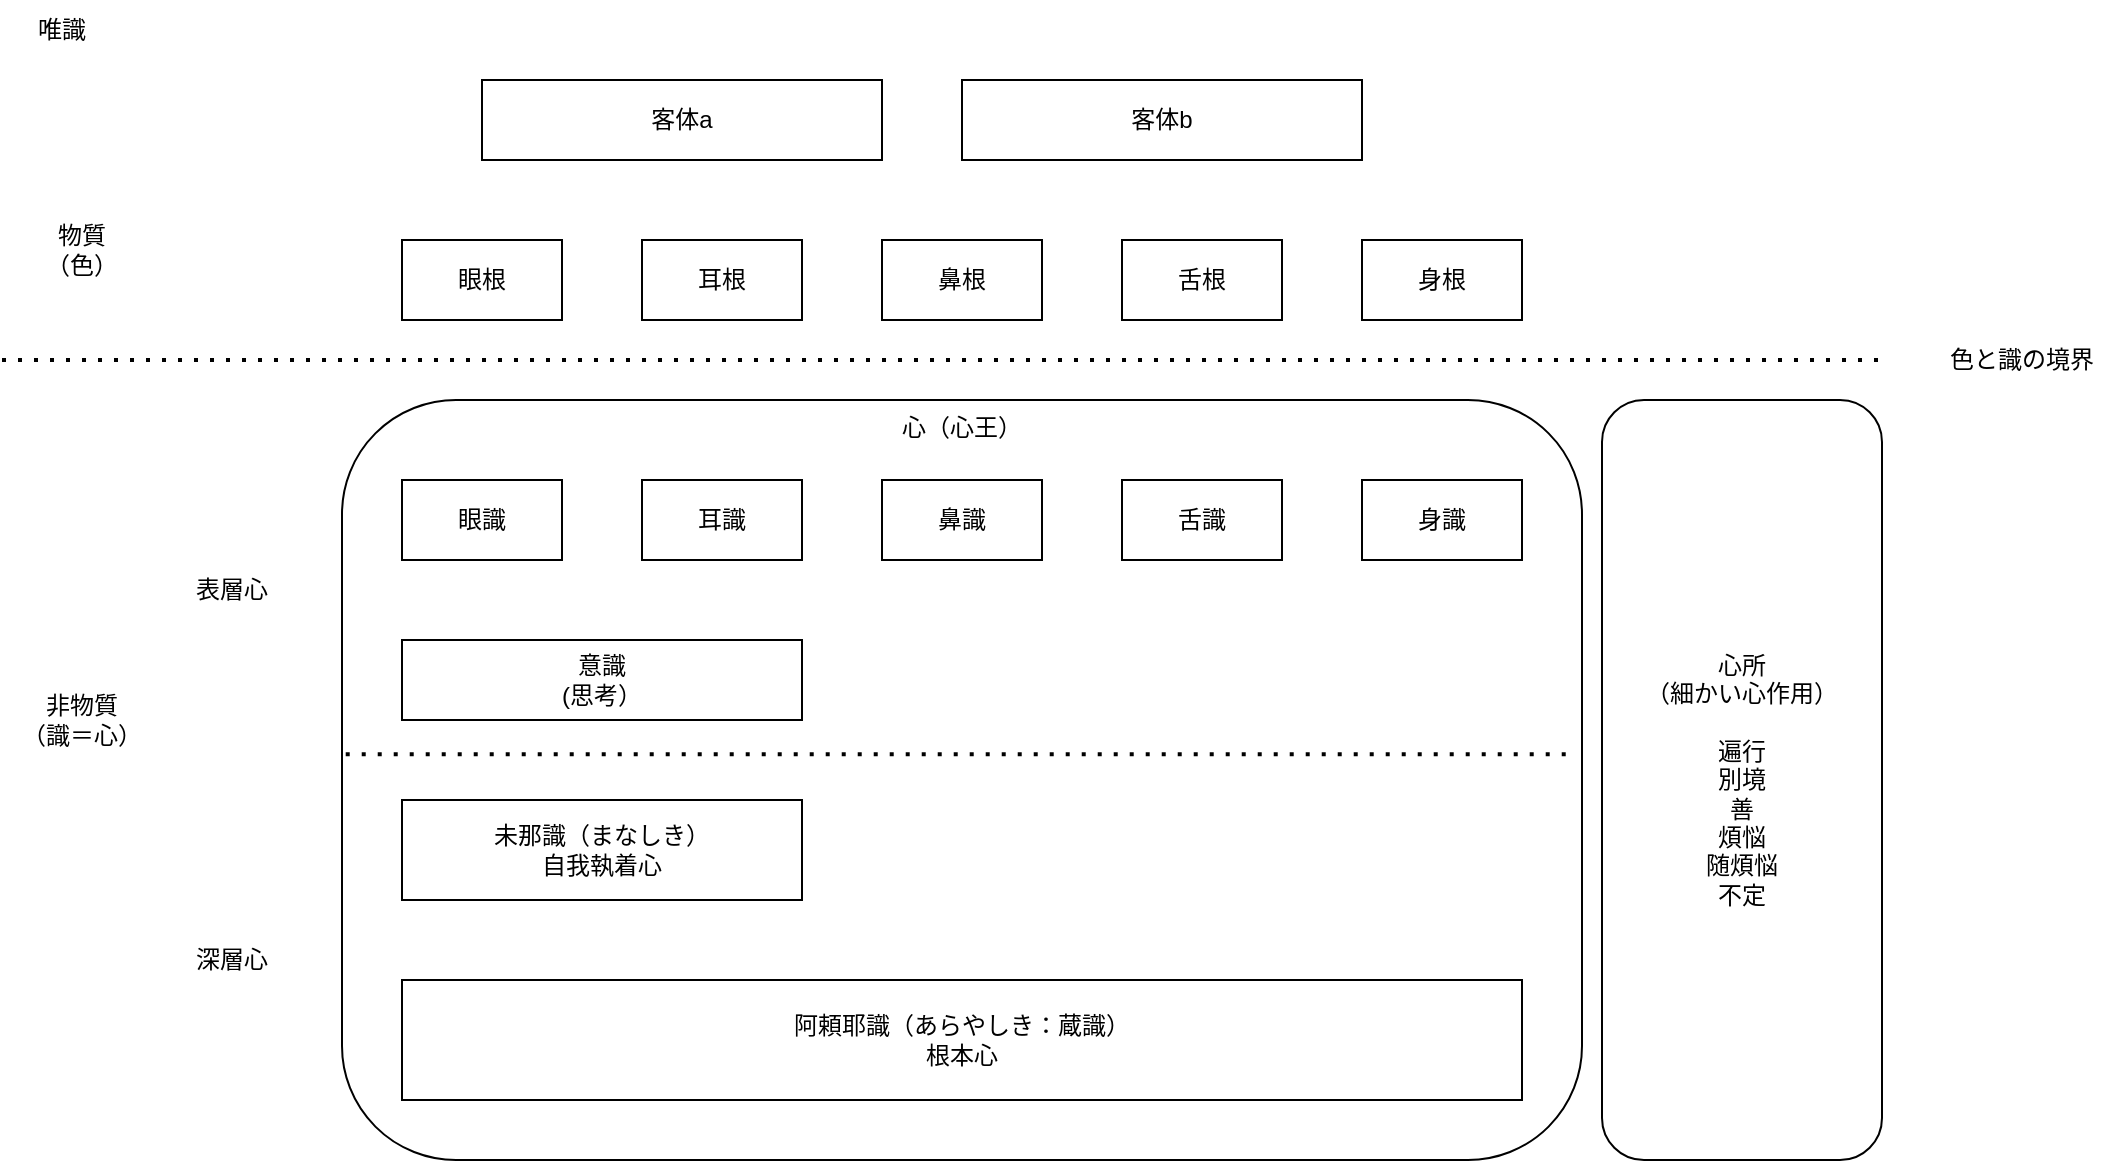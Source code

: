 <mxfile version="26.2.12">
  <diagram name="ページ1" id="zA_1xzTe9RWHRpK8hbB6">
    <mxGraphModel dx="1124" dy="807" grid="1" gridSize="10" guides="1" tooltips="1" connect="1" arrows="1" fold="1" page="1" pageScale="1" pageWidth="1169" pageHeight="827" math="0" shadow="0">
      <root>
        <mxCell id="0" />
        <mxCell id="1" parent="0" />
        <mxCell id="ilXZ_e5D9jU88AS-f011-19" value="心（心王）" style="rounded=1;whiteSpace=wrap;html=1;verticalAlign=top;" vertex="1" parent="1">
          <mxGeometry x="250" y="240" width="620" height="380" as="geometry" />
        </mxCell>
        <mxCell id="cM_kvoNp911ET9y7y-Xn-1" value="唯識" style="text;html=1;align=center;verticalAlign=middle;whiteSpace=wrap;rounded=0;" parent="1" vertex="1">
          <mxGeometry x="80" y="40" width="60" height="30" as="geometry" />
        </mxCell>
        <mxCell id="ilXZ_e5D9jU88AS-f011-1" value="物質&lt;div&gt;（色）&lt;/div&gt;" style="text;html=1;align=center;verticalAlign=middle;whiteSpace=wrap;rounded=0;" vertex="1" parent="1">
          <mxGeometry x="80" y="140" width="80" height="50" as="geometry" />
        </mxCell>
        <mxCell id="ilXZ_e5D9jU88AS-f011-2" value="非物質&lt;div&gt;（識＝心）&lt;/div&gt;" style="text;html=1;align=center;verticalAlign=middle;whiteSpace=wrap;rounded=0;" vertex="1" parent="1">
          <mxGeometry x="80" y="360" width="80" height="80" as="geometry" />
        </mxCell>
        <mxCell id="ilXZ_e5D9jU88AS-f011-3" value="眼根" style="rounded=0;whiteSpace=wrap;html=1;" vertex="1" parent="1">
          <mxGeometry x="280" y="160" width="80" height="40" as="geometry" />
        </mxCell>
        <mxCell id="ilXZ_e5D9jU88AS-f011-4" value="耳根" style="rounded=0;whiteSpace=wrap;html=1;" vertex="1" parent="1">
          <mxGeometry x="400" y="160" width="80" height="40" as="geometry" />
        </mxCell>
        <mxCell id="ilXZ_e5D9jU88AS-f011-5" value="鼻根" style="rounded=0;whiteSpace=wrap;html=1;" vertex="1" parent="1">
          <mxGeometry x="520" y="160" width="80" height="40" as="geometry" />
        </mxCell>
        <mxCell id="ilXZ_e5D9jU88AS-f011-6" value="舌根" style="rounded=0;whiteSpace=wrap;html=1;" vertex="1" parent="1">
          <mxGeometry x="640" y="160" width="80" height="40" as="geometry" />
        </mxCell>
        <mxCell id="ilXZ_e5D9jU88AS-f011-7" value="身根" style="rounded=0;whiteSpace=wrap;html=1;" vertex="1" parent="1">
          <mxGeometry x="760" y="160" width="80" height="40" as="geometry" />
        </mxCell>
        <mxCell id="ilXZ_e5D9jU88AS-f011-8" value="耳識" style="rounded=0;whiteSpace=wrap;html=1;" vertex="1" parent="1">
          <mxGeometry x="400" y="280" width="80" height="40" as="geometry" />
        </mxCell>
        <mxCell id="ilXZ_e5D9jU88AS-f011-9" value="眼識" style="rounded=0;whiteSpace=wrap;html=1;" vertex="1" parent="1">
          <mxGeometry x="280" y="280" width="80" height="40" as="geometry" />
        </mxCell>
        <mxCell id="ilXZ_e5D9jU88AS-f011-10" value="鼻識" style="rounded=0;whiteSpace=wrap;html=1;" vertex="1" parent="1">
          <mxGeometry x="520" y="280" width="80" height="40" as="geometry" />
        </mxCell>
        <mxCell id="ilXZ_e5D9jU88AS-f011-11" value="舌識" style="rounded=0;whiteSpace=wrap;html=1;" vertex="1" parent="1">
          <mxGeometry x="640" y="280" width="80" height="40" as="geometry" />
        </mxCell>
        <mxCell id="ilXZ_e5D9jU88AS-f011-12" value="身識" style="rounded=0;whiteSpace=wrap;html=1;" vertex="1" parent="1">
          <mxGeometry x="760" y="280" width="80" height="40" as="geometry" />
        </mxCell>
        <mxCell id="ilXZ_e5D9jU88AS-f011-13" value="意識&lt;div&gt;(思考）&lt;/div&gt;" style="rounded=0;whiteSpace=wrap;html=1;" vertex="1" parent="1">
          <mxGeometry x="280" y="360" width="200" height="40" as="geometry" />
        </mxCell>
        <mxCell id="ilXZ_e5D9jU88AS-f011-15" value="" style="endArrow=none;dashed=1;html=1;dashPattern=1 3;strokeWidth=2;rounded=0;" edge="1" parent="1">
          <mxGeometry width="50" height="50" relative="1" as="geometry">
            <mxPoint x="80" y="220" as="sourcePoint" />
            <mxPoint x="1020" y="220" as="targetPoint" />
          </mxGeometry>
        </mxCell>
        <mxCell id="ilXZ_e5D9jU88AS-f011-16" value="色と識の境界" style="text;html=1;align=center;verticalAlign=middle;whiteSpace=wrap;rounded=0;" vertex="1" parent="1">
          <mxGeometry x="1040" y="200" width="100" height="40" as="geometry" />
        </mxCell>
        <mxCell id="ilXZ_e5D9jU88AS-f011-17" value="未那識（まなしき）&lt;div&gt;自我執着心&lt;/div&gt;" style="rounded=0;whiteSpace=wrap;html=1;" vertex="1" parent="1">
          <mxGeometry x="280" y="440" width="200" height="50" as="geometry" />
        </mxCell>
        <mxCell id="ilXZ_e5D9jU88AS-f011-18" value="阿頼耶識（あらやしき：蔵識）&lt;div&gt;根本心&lt;/div&gt;" style="rounded=0;whiteSpace=wrap;html=1;" vertex="1" parent="1">
          <mxGeometry x="280" y="530" width="560" height="60" as="geometry" />
        </mxCell>
        <mxCell id="ilXZ_e5D9jU88AS-f011-21" value="心所&lt;div&gt;&lt;div&gt;（細かい心作用）&lt;/div&gt;&lt;/div&gt;&lt;div&gt;&lt;br&gt;&lt;/div&gt;&lt;div&gt;遍行&lt;/div&gt;&lt;div&gt;別境&lt;/div&gt;&lt;div&gt;善&lt;/div&gt;&lt;div&gt;煩悩&lt;/div&gt;&lt;div&gt;随&lt;span style=&quot;background-color: transparent; color: light-dark(rgb(0, 0, 0), rgb(255, 255, 255));&quot;&gt;煩悩&lt;/span&gt;&lt;/div&gt;&lt;div&gt;&lt;span style=&quot;background-color: transparent; color: light-dark(rgb(0, 0, 0), rgb(255, 255, 255));&quot;&gt;不定&lt;/span&gt;&lt;/div&gt;" style="rounded=1;whiteSpace=wrap;html=1;" vertex="1" parent="1">
          <mxGeometry x="880" y="240" width="140" height="380" as="geometry" />
        </mxCell>
        <mxCell id="ilXZ_e5D9jU88AS-f011-22" value="表層心" style="text;html=1;align=center;verticalAlign=middle;whiteSpace=wrap;rounded=0;" vertex="1" parent="1">
          <mxGeometry x="150" y="280" width="90" height="110" as="geometry" />
        </mxCell>
        <mxCell id="ilXZ_e5D9jU88AS-f011-23" value="深層心" style="text;html=1;align=center;verticalAlign=middle;whiteSpace=wrap;rounded=0;" vertex="1" parent="1">
          <mxGeometry x="150" y="450" width="90" height="140" as="geometry" />
        </mxCell>
        <mxCell id="ilXZ_e5D9jU88AS-f011-26" value="客体a" style="rounded=0;whiteSpace=wrap;html=1;" vertex="1" parent="1">
          <mxGeometry x="320" y="80" width="200" height="40" as="geometry" />
        </mxCell>
        <mxCell id="ilXZ_e5D9jU88AS-f011-27" value="客体b" style="rounded=0;whiteSpace=wrap;html=1;" vertex="1" parent="1">
          <mxGeometry x="560" y="80" width="200" height="40" as="geometry" />
        </mxCell>
        <mxCell id="ilXZ_e5D9jU88AS-f011-28" value="" style="endArrow=none;dashed=1;html=1;dashPattern=1 3;strokeWidth=2;rounded=0;entryX=0.995;entryY=0.466;entryDx=0;entryDy=0;entryPerimeter=0;exitX=0.003;exitY=0.466;exitDx=0;exitDy=0;exitPerimeter=0;" edge="1" parent="1" source="ilXZ_e5D9jU88AS-f011-19" target="ilXZ_e5D9jU88AS-f011-19">
          <mxGeometry width="50" height="50" relative="1" as="geometry">
            <mxPoint x="250" y="420" as="sourcePoint" />
            <mxPoint x="860" y="420" as="targetPoint" />
          </mxGeometry>
        </mxCell>
      </root>
    </mxGraphModel>
  </diagram>
</mxfile>
